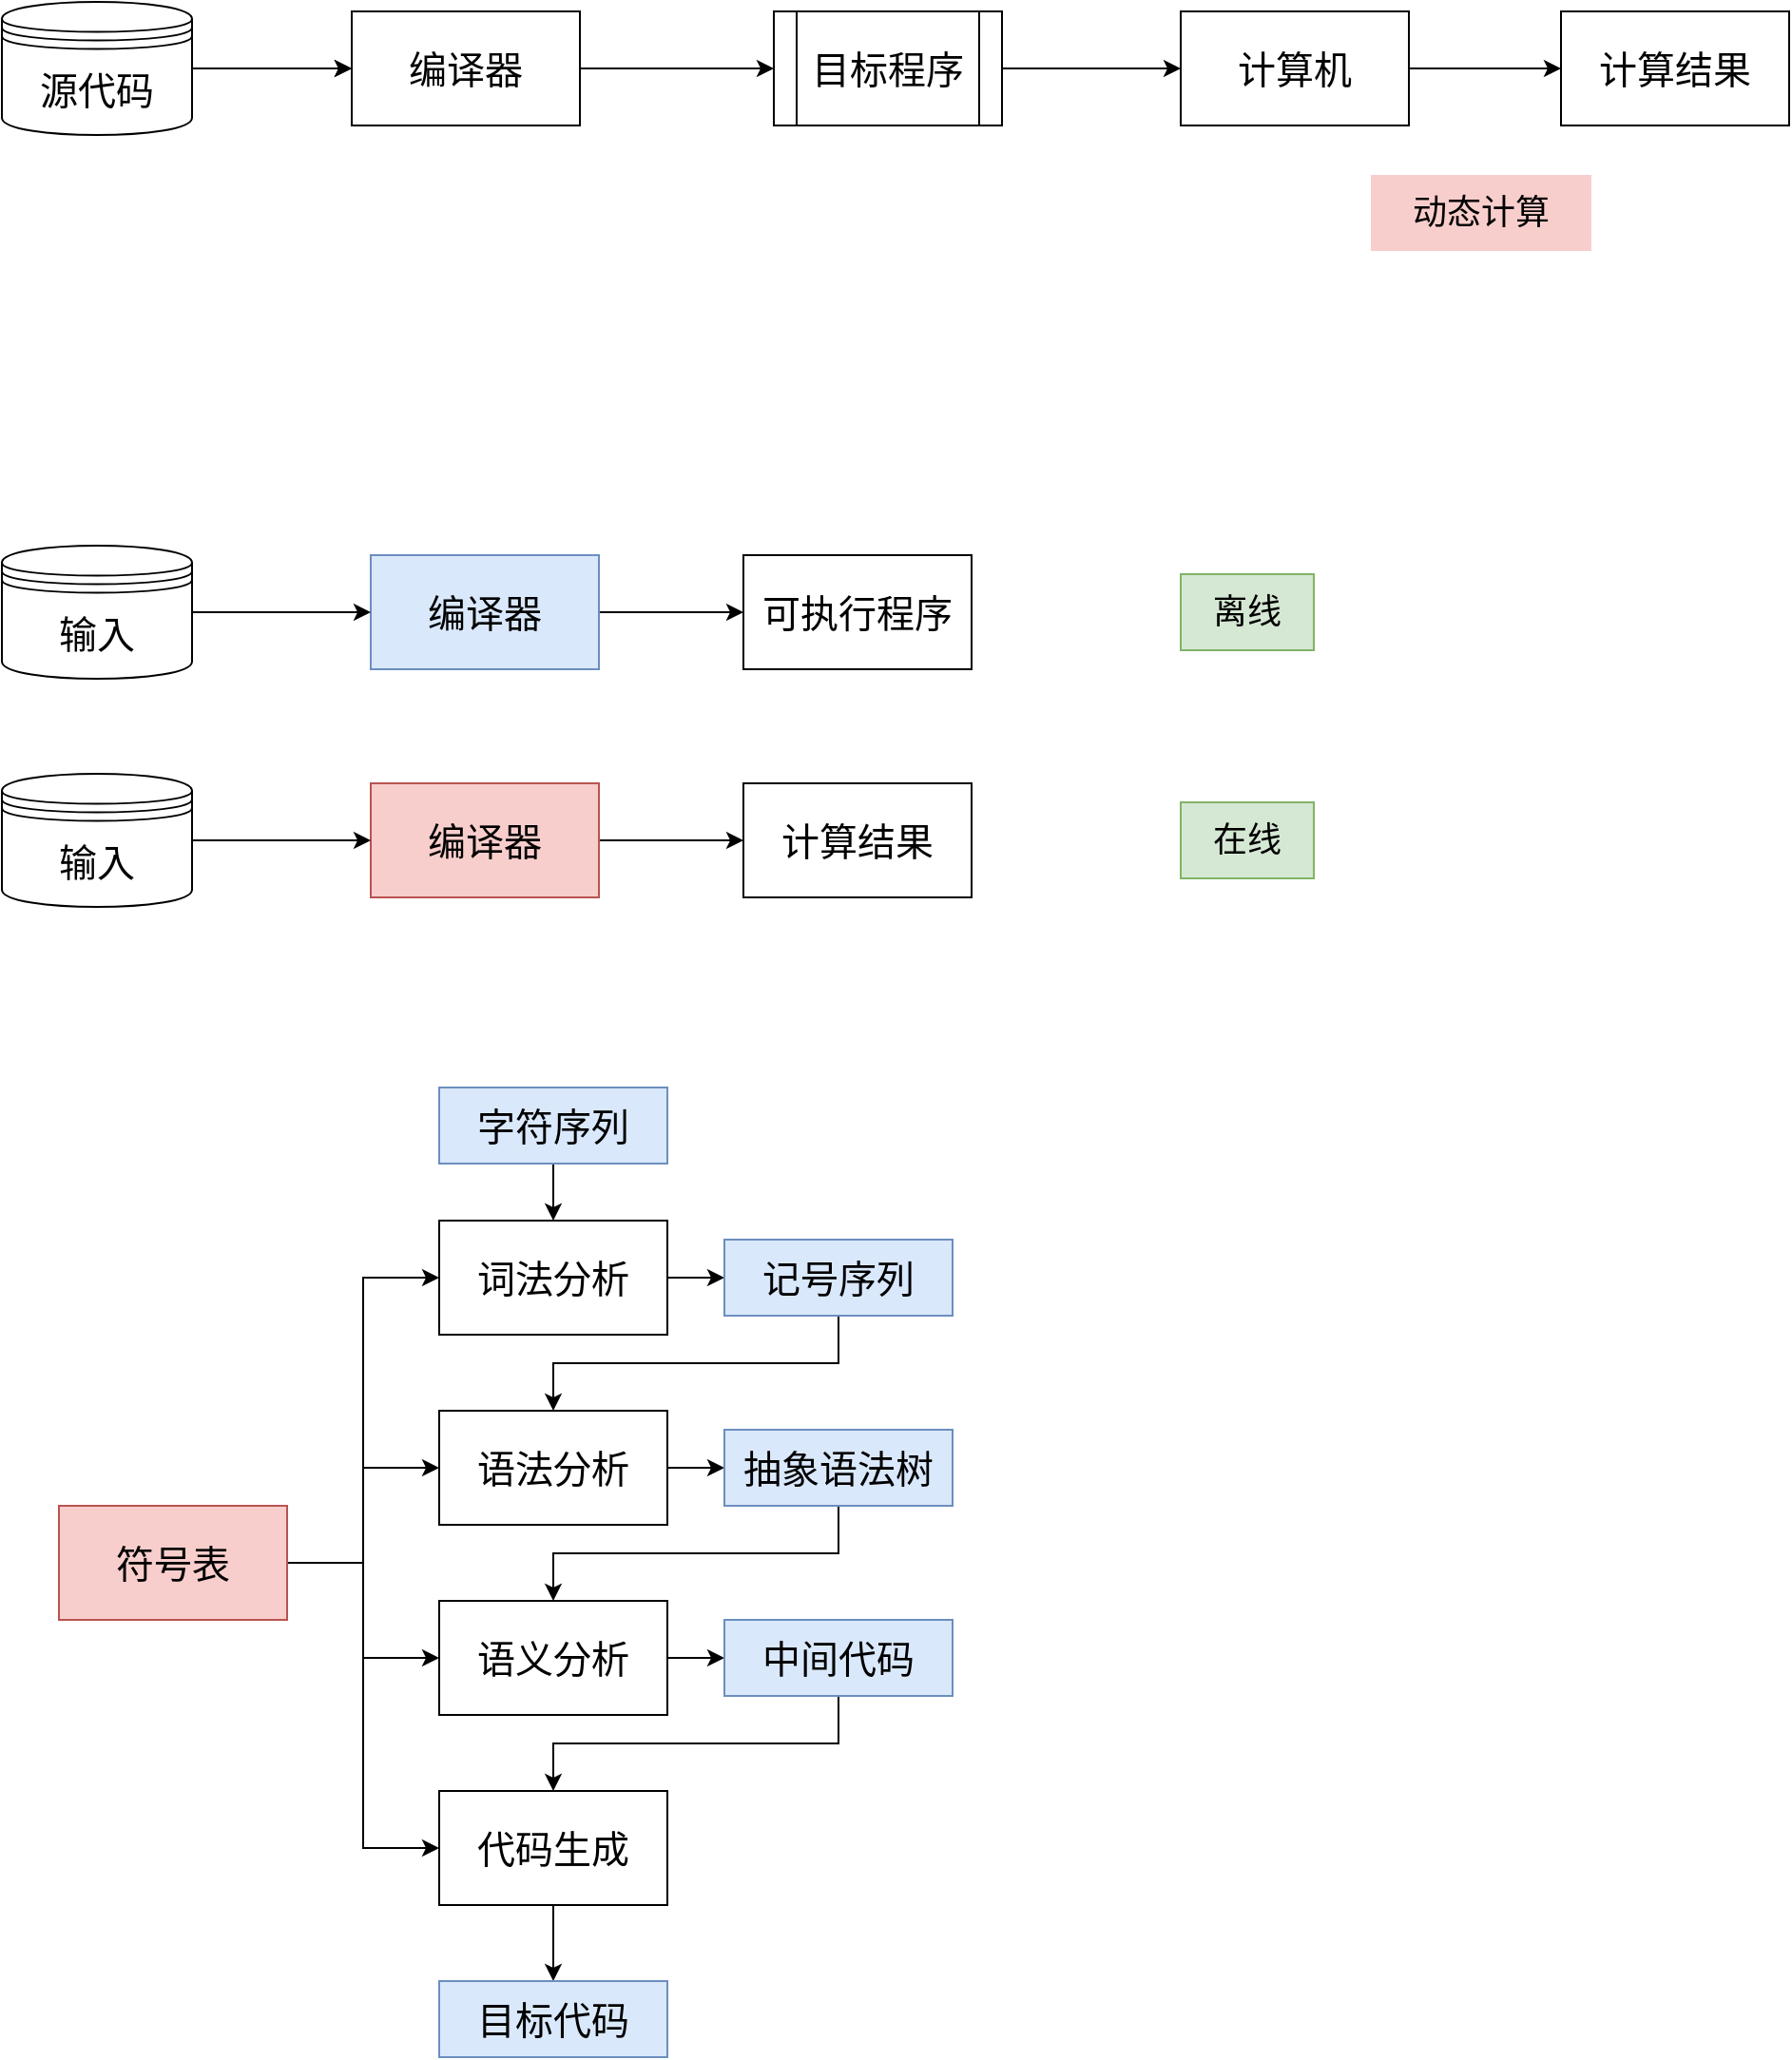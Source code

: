 <mxfile version="14.6.13" type="device"><diagram id="OIXkEEIRmWBR2q8IJcVh" name="第 1 页"><mxGraphModel dx="633" dy="1131" grid="1" gridSize="10" guides="1" tooltips="1" connect="1" arrows="1" fold="1" page="1" pageScale="1" pageWidth="827" pageHeight="1169" math="0" shadow="0"><root><mxCell id="0"/><mxCell id="1" parent="0"/><mxCell id="_MkUjiVwz2VX6_NuteX3-12" style="edgeStyle=orthogonalEdgeStyle;rounded=0;orthogonalLoop=1;jettySize=auto;html=1;entryX=0;entryY=0.5;entryDx=0;entryDy=0;fontSize=20;" edge="1" parent="1" source="_MkUjiVwz2VX6_NuteX3-1" target="_MkUjiVwz2VX6_NuteX3-8"><mxGeometry relative="1" as="geometry"/></mxCell><mxCell id="_MkUjiVwz2VX6_NuteX3-1" value="编译器" style="rounded=0;whiteSpace=wrap;html=1;fontSize=20;" vertex="1" parent="1"><mxGeometry x="234" y="264" width="120" height="60" as="geometry"/></mxCell><mxCell id="_MkUjiVwz2VX6_NuteX3-4" value="离线" style="text;html=1;fillColor=#d5e8d4;align=center;verticalAlign=middle;whiteSpace=wrap;rounded=0;fontSize=18;strokeColor=#82b366;" vertex="1" parent="1"><mxGeometry x="670" y="560" width="70" height="40" as="geometry"/></mxCell><mxCell id="_MkUjiVwz2VX6_NuteX3-10" style="edgeStyle=orthogonalEdgeStyle;rounded=0;orthogonalLoop=1;jettySize=auto;html=1;entryX=0;entryY=0.5;entryDx=0;entryDy=0;fontSize=20;" edge="1" parent="1" source="_MkUjiVwz2VX6_NuteX3-7" target="_MkUjiVwz2VX6_NuteX3-1"><mxGeometry relative="1" as="geometry"/></mxCell><mxCell id="_MkUjiVwz2VX6_NuteX3-11" style="edgeStyle=orthogonalEdgeStyle;rounded=0;orthogonalLoop=1;jettySize=auto;html=1;entryX=0;entryY=0.5;entryDx=0;entryDy=0;fontSize=20;" edge="1" parent="1" source="_MkUjiVwz2VX6_NuteX3-7" target="_MkUjiVwz2VX6_NuteX3-1"><mxGeometry relative="1" as="geometry"/></mxCell><mxCell id="_MkUjiVwz2VX6_NuteX3-7" value="源代码" style="shape=datastore;whiteSpace=wrap;html=1;fontSize=20;" vertex="1" parent="1"><mxGeometry x="50" y="259" width="100" height="70" as="geometry"/></mxCell><mxCell id="_MkUjiVwz2VX6_NuteX3-14" style="edgeStyle=orthogonalEdgeStyle;rounded=0;orthogonalLoop=1;jettySize=auto;html=1;entryX=0;entryY=0.5;entryDx=0;entryDy=0;fontSize=20;" edge="1" parent="1" source="_MkUjiVwz2VX6_NuteX3-8" target="_MkUjiVwz2VX6_NuteX3-13"><mxGeometry relative="1" as="geometry"/></mxCell><mxCell id="_MkUjiVwz2VX6_NuteX3-8" value="目标程序" style="shape=process;whiteSpace=wrap;html=1;backgroundOutline=1;fontSize=20;" vertex="1" parent="1"><mxGeometry x="456" y="264" width="120" height="60" as="geometry"/></mxCell><mxCell id="_MkUjiVwz2VX6_NuteX3-16" style="edgeStyle=orthogonalEdgeStyle;rounded=0;orthogonalLoop=1;jettySize=auto;html=1;entryX=0;entryY=0.5;entryDx=0;entryDy=0;fontSize=18;" edge="1" parent="1" source="_MkUjiVwz2VX6_NuteX3-13" target="_MkUjiVwz2VX6_NuteX3-15"><mxGeometry relative="1" as="geometry"/></mxCell><mxCell id="_MkUjiVwz2VX6_NuteX3-13" value="计算机" style="rounded=0;whiteSpace=wrap;html=1;fontSize=20;" vertex="1" parent="1"><mxGeometry x="670" y="264" width="120" height="60" as="geometry"/></mxCell><mxCell id="_MkUjiVwz2VX6_NuteX3-15" value="计算结果" style="rounded=0;whiteSpace=wrap;html=1;fontSize=20;" vertex="1" parent="1"><mxGeometry x="870" y="264" width="120" height="60" as="geometry"/></mxCell><mxCell id="_MkUjiVwz2VX6_NuteX3-17" value="动态计算" style="text;html=1;fillColor=#f8cecc;align=center;verticalAlign=middle;whiteSpace=wrap;rounded=0;fontSize=18;" vertex="1" parent="1"><mxGeometry x="770" y="350" width="116" height="40" as="geometry"/></mxCell><mxCell id="_MkUjiVwz2VX6_NuteX3-25" style="edgeStyle=orthogonalEdgeStyle;rounded=0;orthogonalLoop=1;jettySize=auto;html=1;entryX=0;entryY=0.5;entryDx=0;entryDy=0;fontSize=18;" edge="1" parent="1" source="_MkUjiVwz2VX6_NuteX3-18" target="_MkUjiVwz2VX6_NuteX3-23"><mxGeometry relative="1" as="geometry"/></mxCell><mxCell id="_MkUjiVwz2VX6_NuteX3-18" value="编译器" style="rounded=0;whiteSpace=wrap;html=1;fontSize=20;fillColor=#dae8fc;strokeColor=#6c8ebf;" vertex="1" parent="1"><mxGeometry x="244" y="550" width="120" height="60" as="geometry"/></mxCell><mxCell id="_MkUjiVwz2VX6_NuteX3-27" style="edgeStyle=orthogonalEdgeStyle;rounded=0;orthogonalLoop=1;jettySize=auto;html=1;exitX=1;exitY=0.5;exitDx=0;exitDy=0;fontSize=18;" edge="1" parent="1" source="_MkUjiVwz2VX6_NuteX3-19" target="_MkUjiVwz2VX6_NuteX3-22"><mxGeometry relative="1" as="geometry"/></mxCell><mxCell id="_MkUjiVwz2VX6_NuteX3-19" value="编译器" style="rounded=0;whiteSpace=wrap;html=1;fontSize=20;fillColor=#f8cecc;strokeColor=#b85450;" vertex="1" parent="1"><mxGeometry x="244" y="670" width="120" height="60" as="geometry"/></mxCell><mxCell id="_MkUjiVwz2VX6_NuteX3-24" style="edgeStyle=orthogonalEdgeStyle;rounded=0;orthogonalLoop=1;jettySize=auto;html=1;exitX=1;exitY=0.5;exitDx=0;exitDy=0;entryX=0;entryY=0.5;entryDx=0;entryDy=0;fontSize=18;" edge="1" parent="1" source="_MkUjiVwz2VX6_NuteX3-20" target="_MkUjiVwz2VX6_NuteX3-18"><mxGeometry relative="1" as="geometry"/></mxCell><mxCell id="_MkUjiVwz2VX6_NuteX3-20" value="输入" style="shape=datastore;whiteSpace=wrap;html=1;fontSize=20;" vertex="1" parent="1"><mxGeometry x="50" y="545" width="100" height="70" as="geometry"/></mxCell><mxCell id="_MkUjiVwz2VX6_NuteX3-26" style="edgeStyle=orthogonalEdgeStyle;rounded=0;orthogonalLoop=1;jettySize=auto;html=1;exitX=1;exitY=0.5;exitDx=0;exitDy=0;entryX=0;entryY=0.5;entryDx=0;entryDy=0;fontSize=18;" edge="1" parent="1" source="_MkUjiVwz2VX6_NuteX3-21" target="_MkUjiVwz2VX6_NuteX3-19"><mxGeometry relative="1" as="geometry"/></mxCell><mxCell id="_MkUjiVwz2VX6_NuteX3-21" value="输入" style="shape=datastore;whiteSpace=wrap;html=1;fontSize=20;" vertex="1" parent="1"><mxGeometry x="50" y="665" width="100" height="70" as="geometry"/></mxCell><mxCell id="_MkUjiVwz2VX6_NuteX3-22" value="计算结果" style="rounded=0;whiteSpace=wrap;html=1;fontSize=20;" vertex="1" parent="1"><mxGeometry x="440" y="670" width="120" height="60" as="geometry"/></mxCell><mxCell id="_MkUjiVwz2VX6_NuteX3-23" value="可执行程序" style="rounded=0;whiteSpace=wrap;html=1;fontSize=20;" vertex="1" parent="1"><mxGeometry x="440" y="550" width="120" height="60" as="geometry"/></mxCell><mxCell id="_MkUjiVwz2VX6_NuteX3-28" value="在线" style="text;html=1;fillColor=#d5e8d4;align=center;verticalAlign=middle;whiteSpace=wrap;rounded=0;fontSize=18;strokeColor=#82b366;" vertex="1" parent="1"><mxGeometry x="670" y="680" width="70" height="40" as="geometry"/></mxCell><mxCell id="_MkUjiVwz2VX6_NuteX3-40" style="edgeStyle=orthogonalEdgeStyle;rounded=0;orthogonalLoop=1;jettySize=auto;html=1;exitX=1;exitY=0.5;exitDx=0;exitDy=0;entryX=0;entryY=0.5;entryDx=0;entryDy=0;fontSize=18;" edge="1" parent="1" source="_MkUjiVwz2VX6_NuteX3-29" target="_MkUjiVwz2VX6_NuteX3-32"><mxGeometry relative="1" as="geometry"/></mxCell><mxCell id="_MkUjiVwz2VX6_NuteX3-29" value="词法分析" style="rounded=0;whiteSpace=wrap;html=1;fontSize=20;" vertex="1" parent="1"><mxGeometry x="280" y="900" width="120" height="60" as="geometry"/></mxCell><mxCell id="_MkUjiVwz2VX6_NuteX3-39" style="edgeStyle=orthogonalEdgeStyle;rounded=0;orthogonalLoop=1;jettySize=auto;html=1;exitX=0.5;exitY=1;exitDx=0;exitDy=0;fontSize=18;" edge="1" parent="1" source="_MkUjiVwz2VX6_NuteX3-30" target="_MkUjiVwz2VX6_NuteX3-29"><mxGeometry relative="1" as="geometry"/></mxCell><mxCell id="_MkUjiVwz2VX6_NuteX3-30" value="字符序列" style="rounded=0;whiteSpace=wrap;html=1;fontSize=20;fillColor=#dae8fc;strokeColor=#6c8ebf;" vertex="1" parent="1"><mxGeometry x="280" y="830" width="120" height="40" as="geometry"/></mxCell><mxCell id="_MkUjiVwz2VX6_NuteX3-44" style="edgeStyle=orthogonalEdgeStyle;rounded=0;orthogonalLoop=1;jettySize=auto;html=1;exitX=1;exitY=0.5;exitDx=0;exitDy=0;entryX=0;entryY=0.5;entryDx=0;entryDy=0;fontSize=18;" edge="1" parent="1" source="_MkUjiVwz2VX6_NuteX3-31" target="_MkUjiVwz2VX6_NuteX3-33"><mxGeometry relative="1" as="geometry"/></mxCell><mxCell id="_MkUjiVwz2VX6_NuteX3-31" value="语法分析" style="rounded=0;whiteSpace=wrap;html=1;fontSize=20;" vertex="1" parent="1"><mxGeometry x="280" y="1000" width="120" height="60" as="geometry"/></mxCell><mxCell id="_MkUjiVwz2VX6_NuteX3-41" style="edgeStyle=orthogonalEdgeStyle;rounded=0;orthogonalLoop=1;jettySize=auto;html=1;exitX=0.5;exitY=1;exitDx=0;exitDy=0;entryX=0.5;entryY=0;entryDx=0;entryDy=0;fontSize=18;" edge="1" parent="1" source="_MkUjiVwz2VX6_NuteX3-32" target="_MkUjiVwz2VX6_NuteX3-31"><mxGeometry relative="1" as="geometry"/></mxCell><mxCell id="_MkUjiVwz2VX6_NuteX3-32" value="记号序列" style="rounded=0;whiteSpace=wrap;html=1;fontSize=20;fillColor=#dae8fc;strokeColor=#6c8ebf;" vertex="1" parent="1"><mxGeometry x="430" y="910" width="120" height="40" as="geometry"/></mxCell><mxCell id="_MkUjiVwz2VX6_NuteX3-45" style="edgeStyle=orthogonalEdgeStyle;rounded=0;orthogonalLoop=1;jettySize=auto;html=1;exitX=0.5;exitY=1;exitDx=0;exitDy=0;entryX=0.5;entryY=0;entryDx=0;entryDy=0;fontSize=18;" edge="1" parent="1" source="_MkUjiVwz2VX6_NuteX3-33" target="_MkUjiVwz2VX6_NuteX3-34"><mxGeometry relative="1" as="geometry"/></mxCell><mxCell id="_MkUjiVwz2VX6_NuteX3-33" value="抽象语法树" style="rounded=0;whiteSpace=wrap;html=1;fontSize=20;fillColor=#dae8fc;strokeColor=#6c8ebf;" vertex="1" parent="1"><mxGeometry x="430" y="1010" width="120" height="40" as="geometry"/></mxCell><mxCell id="_MkUjiVwz2VX6_NuteX3-46" style="edgeStyle=orthogonalEdgeStyle;rounded=0;orthogonalLoop=1;jettySize=auto;html=1;exitX=1;exitY=0.5;exitDx=0;exitDy=0;entryX=0;entryY=0.5;entryDx=0;entryDy=0;fontSize=18;" edge="1" parent="1" source="_MkUjiVwz2VX6_NuteX3-34" target="_MkUjiVwz2VX6_NuteX3-35"><mxGeometry relative="1" as="geometry"/></mxCell><mxCell id="_MkUjiVwz2VX6_NuteX3-34" value="语义分析" style="rounded=0;whiteSpace=wrap;html=1;fontSize=20;" vertex="1" parent="1"><mxGeometry x="280" y="1100" width="120" height="60" as="geometry"/></mxCell><mxCell id="_MkUjiVwz2VX6_NuteX3-47" style="edgeStyle=orthogonalEdgeStyle;rounded=0;orthogonalLoop=1;jettySize=auto;html=1;exitX=0.5;exitY=1;exitDx=0;exitDy=0;entryX=0.5;entryY=0;entryDx=0;entryDy=0;fontSize=18;" edge="1" parent="1" source="_MkUjiVwz2VX6_NuteX3-35" target="_MkUjiVwz2VX6_NuteX3-36"><mxGeometry relative="1" as="geometry"/></mxCell><mxCell id="_MkUjiVwz2VX6_NuteX3-35" value="中间代码" style="rounded=0;whiteSpace=wrap;html=1;fontSize=20;fillColor=#dae8fc;strokeColor=#6c8ebf;" vertex="1" parent="1"><mxGeometry x="430" y="1110" width="120" height="40" as="geometry"/></mxCell><mxCell id="_MkUjiVwz2VX6_NuteX3-48" style="edgeStyle=orthogonalEdgeStyle;rounded=0;orthogonalLoop=1;jettySize=auto;html=1;exitX=0.5;exitY=1;exitDx=0;exitDy=0;entryX=0.5;entryY=0;entryDx=0;entryDy=0;fontSize=18;" edge="1" parent="1" source="_MkUjiVwz2VX6_NuteX3-36" target="_MkUjiVwz2VX6_NuteX3-38"><mxGeometry relative="1" as="geometry"/></mxCell><mxCell id="_MkUjiVwz2VX6_NuteX3-36" value="代码生成" style="rounded=0;whiteSpace=wrap;html=1;fontSize=20;" vertex="1" parent="1"><mxGeometry x="280" y="1200" width="120" height="60" as="geometry"/></mxCell><mxCell id="_MkUjiVwz2VX6_NuteX3-38" value="目标代码" style="rounded=0;whiteSpace=wrap;html=1;fontSize=20;fillColor=#dae8fc;strokeColor=#6c8ebf;" vertex="1" parent="1"><mxGeometry x="280" y="1300" width="120" height="40" as="geometry"/></mxCell><mxCell id="_MkUjiVwz2VX6_NuteX3-51" style="edgeStyle=orthogonalEdgeStyle;rounded=0;orthogonalLoop=1;jettySize=auto;html=1;exitX=1;exitY=0.5;exitDx=0;exitDy=0;entryX=0;entryY=0.5;entryDx=0;entryDy=0;fontSize=18;" edge="1" parent="1" source="_MkUjiVwz2VX6_NuteX3-49" target="_MkUjiVwz2VX6_NuteX3-29"><mxGeometry relative="1" as="geometry"/></mxCell><mxCell id="_MkUjiVwz2VX6_NuteX3-52" style="edgeStyle=orthogonalEdgeStyle;rounded=0;orthogonalLoop=1;jettySize=auto;html=1;entryX=0;entryY=0.5;entryDx=0;entryDy=0;fontSize=18;" edge="1" parent="1" source="_MkUjiVwz2VX6_NuteX3-49" target="_MkUjiVwz2VX6_NuteX3-31"><mxGeometry relative="1" as="geometry"/></mxCell><mxCell id="_MkUjiVwz2VX6_NuteX3-53" style="edgeStyle=orthogonalEdgeStyle;rounded=0;orthogonalLoop=1;jettySize=auto;html=1;entryX=0;entryY=0.5;entryDx=0;entryDy=0;fontSize=18;" edge="1" parent="1" source="_MkUjiVwz2VX6_NuteX3-49" target="_MkUjiVwz2VX6_NuteX3-34"><mxGeometry relative="1" as="geometry"/></mxCell><mxCell id="_MkUjiVwz2VX6_NuteX3-54" style="edgeStyle=orthogonalEdgeStyle;rounded=0;orthogonalLoop=1;jettySize=auto;html=1;exitX=1;exitY=0.5;exitDx=0;exitDy=0;entryX=0;entryY=0.5;entryDx=0;entryDy=0;fontSize=18;" edge="1" parent="1" source="_MkUjiVwz2VX6_NuteX3-49" target="_MkUjiVwz2VX6_NuteX3-36"><mxGeometry relative="1" as="geometry"/></mxCell><mxCell id="_MkUjiVwz2VX6_NuteX3-49" value="符号表" style="rounded=0;whiteSpace=wrap;html=1;fontSize=20;fillColor=#f8cecc;strokeColor=#b85450;" vertex="1" parent="1"><mxGeometry x="80" y="1050" width="120" height="60" as="geometry"/></mxCell></root></mxGraphModel></diagram></mxfile>